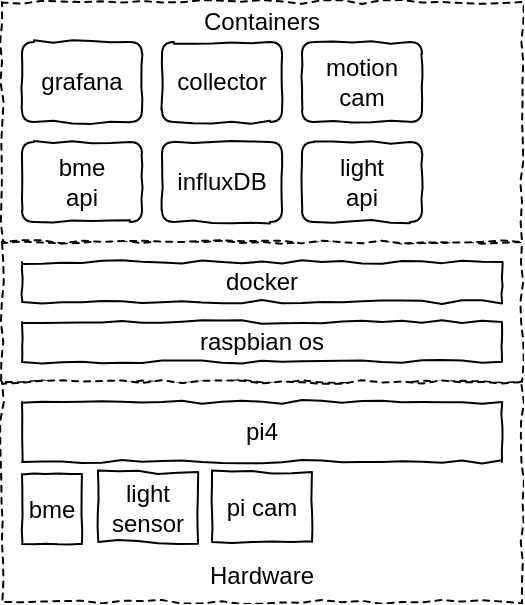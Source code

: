 <mxfile pages="1" version="11.2.4" type="device"><diagram id="mJygeWR_g1QfmHJzgwao" name="Page-1"><mxGraphModel dx="946" dy="682" grid="1" gridSize="10" guides="1" tooltips="1" connect="1" arrows="1" fold="1" page="1" pageScale="1" pageWidth="850" pageHeight="1100" math="0" shadow="0"><root><mxCell id="0"/><mxCell id="1" parent="0"/><mxCell id="qbfgJLhxNUp0ozY9FtK--21" value="" style="rounded=0;whiteSpace=wrap;html=1;shadow=0;glass=0;comic=1;dashed=1;horizontal=0;" parent="1" vertex="1"><mxGeometry x="190" y="200" width="260" height="70" as="geometry"/></mxCell><mxCell id="qbfgJLhxNUp0ozY9FtK--16" value="" style="rounded=0;whiteSpace=wrap;html=1;shadow=0;glass=0;comic=1;dashed=1;" parent="1" vertex="1"><mxGeometry x="190" y="80" width="260" height="120" as="geometry"/></mxCell><mxCell id="qbfgJLhxNUp0ozY9FtK--14" value="" style="rounded=0;whiteSpace=wrap;html=1;shadow=0;glass=0;comic=1;dashed=1;horizontal=0;" parent="1" vertex="1"><mxGeometry x="190" y="270" width="260" height="110" as="geometry"/></mxCell><mxCell id="qbfgJLhxNUp0ozY9FtK--2" value="bme" style="rounded=0;whiteSpace=wrap;html=1;direction=south;comic=1;" parent="1" vertex="1"><mxGeometry x="200" y="316" width="30" height="35" as="geometry"/></mxCell><mxCell id="qbfgJLhxNUp0ozY9FtK--3" value="pi4" style="rounded=0;whiteSpace=wrap;html=1;comic=1;" parent="1" vertex="1"><mxGeometry x="200" y="280" width="240" height="30" as="geometry"/></mxCell><mxCell id="qbfgJLhxNUp0ozY9FtK--4" value="raspbian os" style="rounded=0;whiteSpace=wrap;html=1;comic=1;" parent="1" vertex="1"><mxGeometry x="200" y="240" width="240" height="20" as="geometry"/></mxCell><mxCell id="qbfgJLhxNUp0ozY9FtK--5" value="docker" style="rounded=0;whiteSpace=wrap;html=1;comic=1;" parent="1" vertex="1"><mxGeometry x="200" y="210" width="240" height="20" as="geometry"/></mxCell><mxCell id="qbfgJLhxNUp0ozY9FtK--7" value="influxDB" style="rounded=1;whiteSpace=wrap;html=1;comic=1;" parent="1" vertex="1"><mxGeometry x="270" y="150" width="60" height="40" as="geometry"/></mxCell><mxCell id="qbfgJLhxNUp0ozY9FtK--9" value="bme&lt;br&gt;api" style="rounded=1;whiteSpace=wrap;html=1;comic=1;" parent="1" vertex="1"><mxGeometry x="200" y="150" width="60" height="40" as="geometry"/></mxCell><mxCell id="qbfgJLhxNUp0ozY9FtK--12" value="grafana" style="rounded=1;whiteSpace=wrap;html=1;comic=1;" parent="1" vertex="1"><mxGeometry x="200" y="100" width="60" height="40" as="geometry"/></mxCell><mxCell id="qbfgJLhxNUp0ozY9FtK--13" value="collector" style="rounded=1;whiteSpace=wrap;html=1;comic=1;" parent="1" vertex="1"><mxGeometry x="270" y="100" width="60" height="40" as="geometry"/></mxCell><mxCell id="qbfgJLhxNUp0ozY9FtK--20" value="Hardware" style="text;html=1;strokeColor=none;fillColor=none;align=center;verticalAlign=middle;whiteSpace=wrap;rounded=0;shadow=0;glass=0;dashed=1;comic=1;" parent="1" vertex="1"><mxGeometry x="300" y="357" width="40" height="20" as="geometry"/></mxCell><mxCell id="qbfgJLhxNUp0ozY9FtK--23" value="Containers" style="text;html=1;strokeColor=none;fillColor=none;align=center;verticalAlign=middle;whiteSpace=wrap;rounded=0;shadow=0;glass=0;dashed=1;comic=1;" parent="1" vertex="1"><mxGeometry x="300" y="80" width="40" height="20" as="geometry"/></mxCell><mxCell id="Rqx1WwplmnGlsxMrHbfI-1" value="light&lt;br&gt;sensor" style="rounded=0;whiteSpace=wrap;html=1;direction=south;comic=1;" parent="1" vertex="1"><mxGeometry x="238" y="315" width="50" height="35" as="geometry"/></mxCell><mxCell id="C-Rh8Rbma6KGrFHVuNNe-1" value="light&lt;br&gt;api" style="rounded=1;whiteSpace=wrap;html=1;comic=1;" parent="1" vertex="1"><mxGeometry x="340" y="150" width="60" height="40" as="geometry"/></mxCell><mxCell id="7yuhuarLsXORz5q7JzNc-1" value="pi cam" style="rounded=0;whiteSpace=wrap;html=1;direction=south;comic=1;" vertex="1" parent="1"><mxGeometry x="295" y="315" width="50" height="35" as="geometry"/></mxCell><mxCell id="7yuhuarLsXORz5q7JzNc-2" value="motion cam" style="rounded=1;whiteSpace=wrap;html=1;comic=1;" vertex="1" parent="1"><mxGeometry x="340" y="100" width="60" height="40" as="geometry"/></mxCell></root></mxGraphModel></diagram></mxfile>